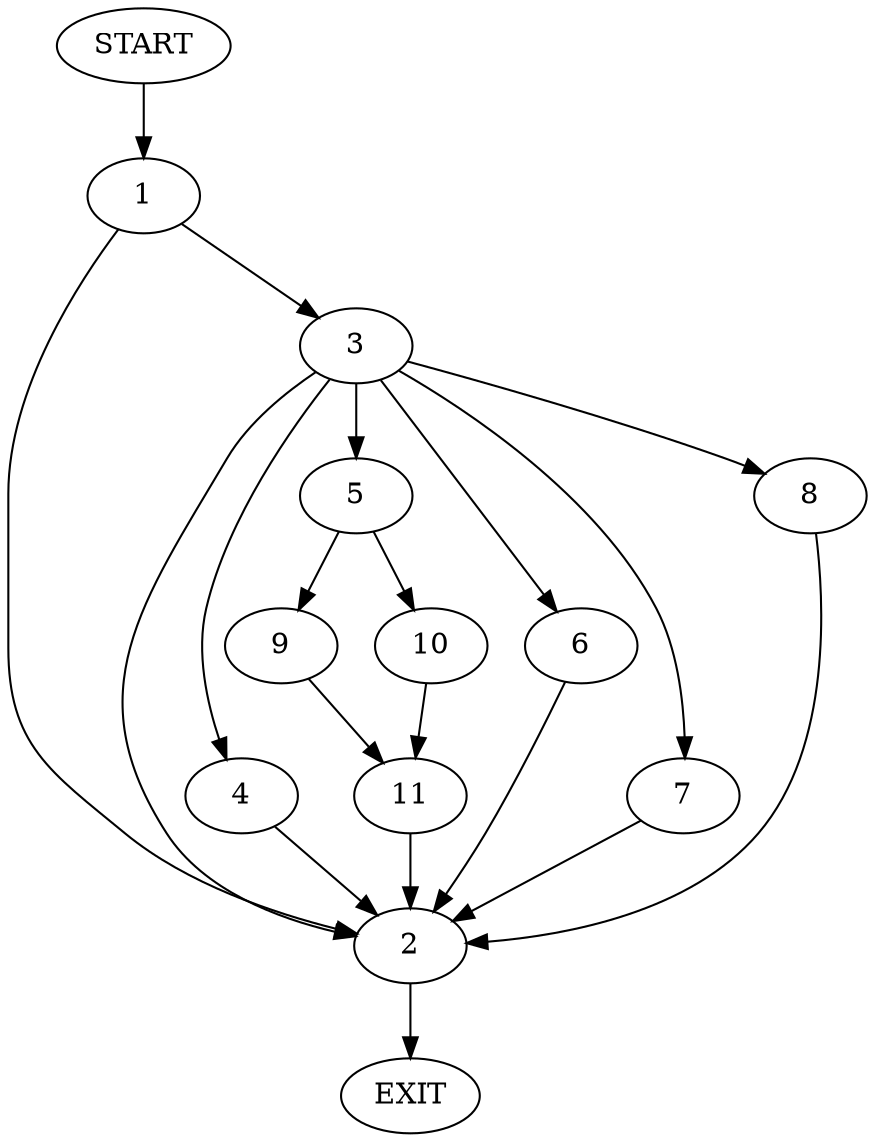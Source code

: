digraph {
0 [label="START"]
12 [label="EXIT"]
0 -> 1
1 -> 2
1 -> 3
3 -> 4
3 -> 5
3 -> 2
3 -> 6
3 -> 7
3 -> 8
2 -> 12
4 -> 2
7 -> 2
8 -> 2
5 -> 9
5 -> 10
6 -> 2
9 -> 11
10 -> 11
11 -> 2
}
